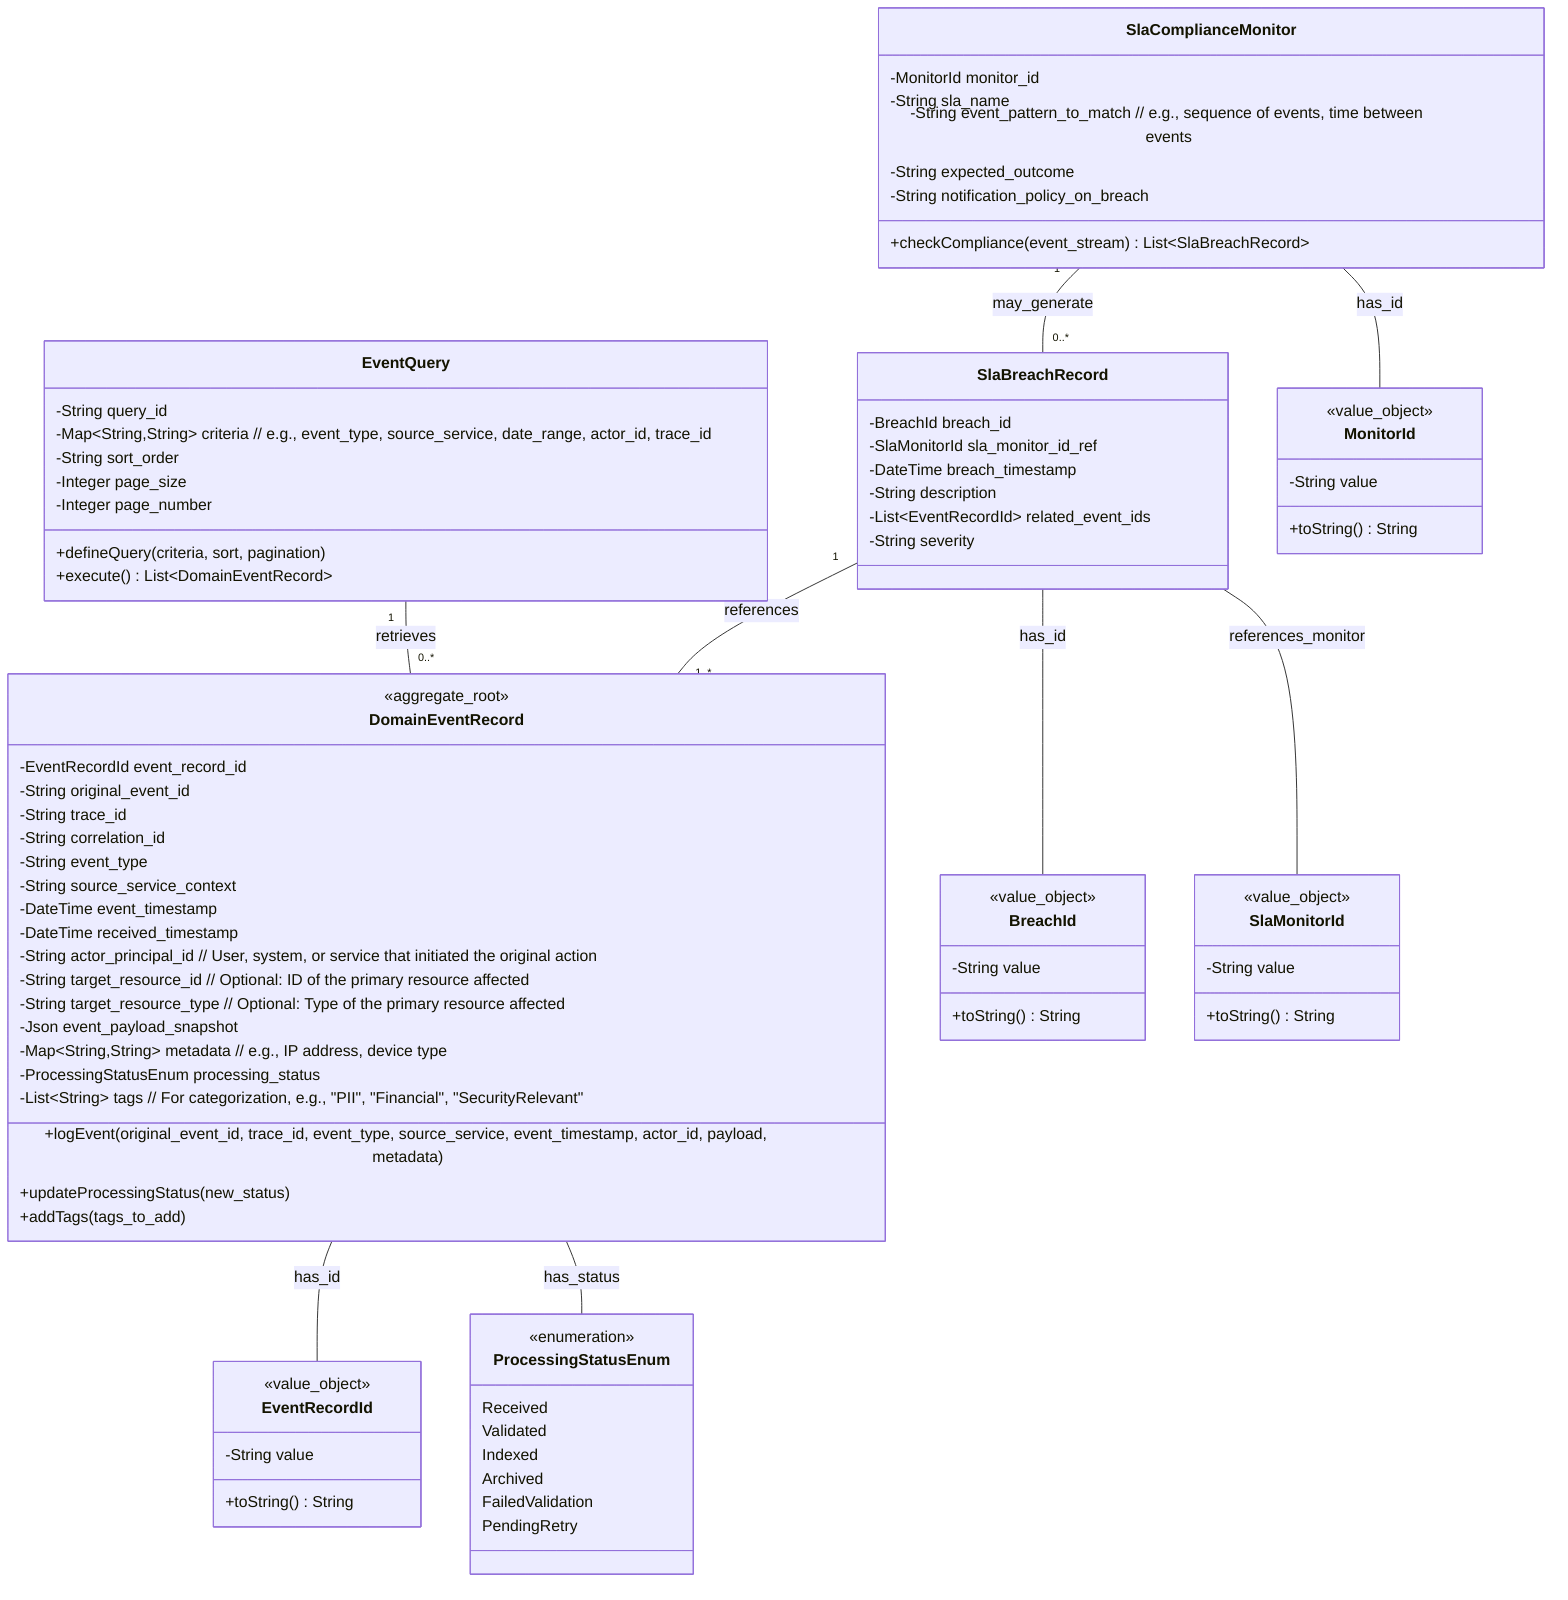 classDiagram
    class DomainEventRecord {
        <<aggregate_root>>
        -EventRecordId event_record_id
        -String original_event_id
        -String trace_id
        -String correlation_id
        -String event_type
        -String source_service_context
        -DateTime event_timestamp
        -DateTime received_timestamp
        -String actor_principal_id // User, system, or service that initiated the original action
        -String target_resource_id // Optional: ID of the primary resource affected
        -String target_resource_type // Optional: Type of the primary resource affected
        -Json event_payload_snapshot
        -Map~String,String~ metadata // e.g., IP address, device type
        -ProcessingStatusEnum processing_status
        -List~String~ tags // For categorization, e.g., "PII", "Financial", "SecurityRelevant"
        +logEvent(original_event_id, trace_id, event_type, source_service, event_timestamp, actor_id, payload, metadata)
        +updateProcessingStatus(new_status)
        +addTags(tags_to_add)
    }

    class EventQuery {
        -String query_id
        -Map~String,String~ criteria // e.g., event_type, source_service, date_range, actor_id, trace_id
        -String sort_order
        -Integer page_size
        -Integer page_number
        +defineQuery(criteria, sort, pagination)
        +execute() List~DomainEventRecord~
    }

    class SlaComplianceMonitor {
        -MonitorId monitor_id
        -String sla_name
        -String event_pattern_to_match // e.g., sequence of events, time between events
        -String expected_outcome
        -String notification_policy_on_breach
        +checkCompliance(event_stream) List~SlaBreachRecord~
    }

    class SlaBreachRecord {
        -BreachId breach_id
        -SlaMonitorId sla_monitor_id_ref
        -DateTime breach_timestamp
        -String description
        -List~EventRecordId~ related_event_ids
        -String severity
    }

    class ProcessingStatusEnum {
        <<enumeration>>
        Received
        Validated
        Indexed
        Archived
        FailedValidation
        PendingRetry
    }

    class EventRecordId {
        <<value_object>>
        -String value
        +toString() String
    }

    class MonitorId {
        <<value_object>>
        -String value
        +toString() String
    }

    class BreachId {
        <<value_object>>
        -String value
        +toString() String
    }

    class SlaMonitorId {
        <<value_object>>
        -String value
        +toString() String
    }

    DomainEventRecord -- EventRecordId : has_id
    DomainEventRecord -- ProcessingStatusEnum : has_status
    EventQuery "1" -- "0..*" DomainEventRecord : retrieves
    SlaComplianceMonitor -- MonitorId : has_id
    SlaComplianceMonitor "1" -- "0..*" SlaBreachRecord : may_generate
    SlaBreachRecord -- BreachId : has_id
    SlaBreachRecord -- SlaMonitorId : references_monitor
    SlaBreachRecord "1" -- "1..*" DomainEventRecord : references
